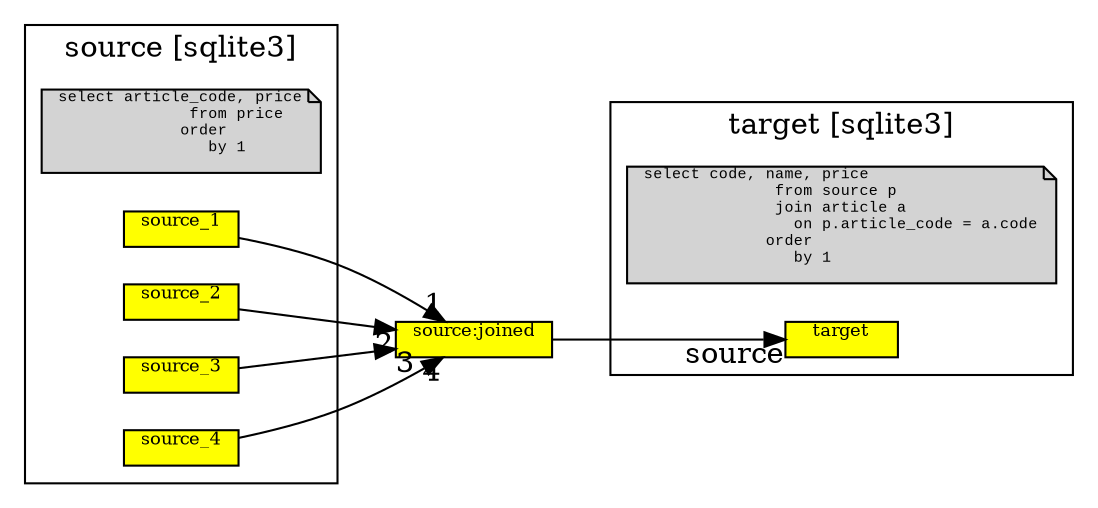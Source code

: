 digraph plan {
    graph [rankdir=LR, splines=true]
    node  [shape=box, style=filled, labelloc=t]
    subgraph cluster_1 {
        label = "source [sqlite3]"
        "select article_code, price\l              from price\l             order\l                by 1\l" [fontsize=7.0, fontname="Courier new", shape=note]
        "90c9ad930e522eae58c40ebaab32e7d3" [label="source_1", fillcolor=yellow, height=0.2, fontsize=8.5]
        "388455de0ca2e9550aeda5d2728198fe" [label="source_2", fillcolor=yellow, height=0.2, fontsize=8.5]
        "e67f33561ac19a82c59879030c46f5cc" [label="source_3", fillcolor=yellow, height=0.2, fontsize=8.5]
        "6c027227e7f3f7af54ce3d779d5c40cf" [label="source_4", fillcolor=yellow, height=0.2, fontsize=8.5]
    }
    subgraph cluster_2 {
        label = "target [sqlite3]"
        "select code, name, price\l              from source p\l              join article a\l                on p.article_code = a.code\l             order\l                by 1\l" [fontsize=7.0, fontname="Courier new", shape=note]
        "2929846e39332f7d39163349daec174f" [label="target", fillcolor=yellow, height=0.2, fontsize=8.5]
    }
        "60141408adcd5bb4ab0618d3d93cef0a" [label="source:joined", fillcolor=yellow, height=0.2, fontsize=8.5]
  "90c9ad930e522eae58c40ebaab32e7d3" -> "60141408adcd5bb4ab0618d3d93cef0a" [taillabel="", headlabel="1"]
  "388455de0ca2e9550aeda5d2728198fe" -> "60141408adcd5bb4ab0618d3d93cef0a" [taillabel="", headlabel="2"]
  "e67f33561ac19a82c59879030c46f5cc" -> "60141408adcd5bb4ab0618d3d93cef0a" [taillabel="", headlabel="3"]
  "6c027227e7f3f7af54ce3d779d5c40cf" -> "60141408adcd5bb4ab0618d3d93cef0a" [taillabel="", headlabel="4"]
  "60141408adcd5bb4ab0618d3d93cef0a" -> "2929846e39332f7d39163349daec174f" [taillabel="", headlabel="source"]

}